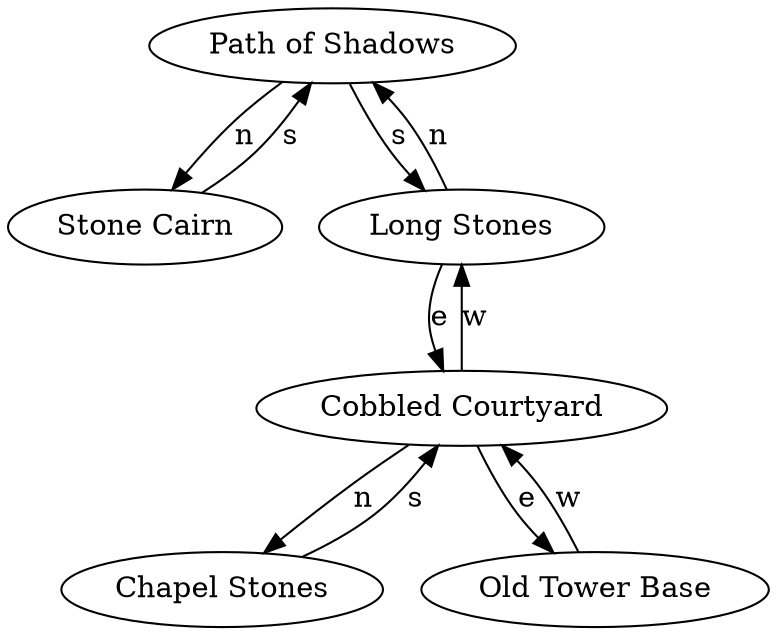 digraph monster {
room_559 [label="Path of Shadows"];
room_559 -> room_560 [label="n"];
room_559 -> room_613 [label="s"];
room_560 [label="Stone Cairn"];
room_560 -> room_559 [label="s"];
room_613 [label="Long Stones"];
room_613 -> room_559 [label="n"];
room_613 -> room_614 [label="e"];
room_614 [label="Cobbled Courtyard"];
room_614 -> room_615 [label="n"];
room_614 -> room_616 [label="e"];
room_614 -> room_613 [label="w"];
room_615 [label="Chapel Stones"];
room_615 -> room_614 [label="s"];
room_616 [label="Old Tower Base"];
room_616 -> room_614 [label="w"];
}
